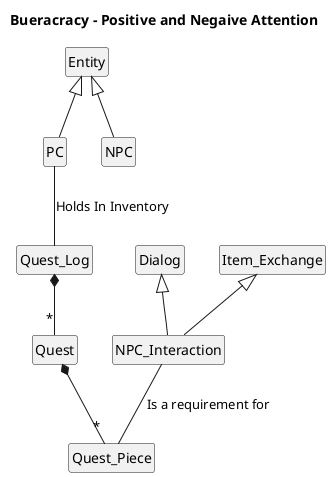 @startuml

title Bueracracy - Positive and Negaive Attention
hide circles
hide members

Class Entity{
}
Entity <|-- PC
Entity <|-- NPC
PC --  Quest_Log : "Holds In Inventory"
Quest_Log *-- "*" Quest
Quest *-- "*" Quest_Piece
NPC_Interaction -- Quest_Piece : "Is a requirement for"
Dialog <|-- NPC_Interaction
Item_Exchange <|-- NPC_Interaction

@enduml
